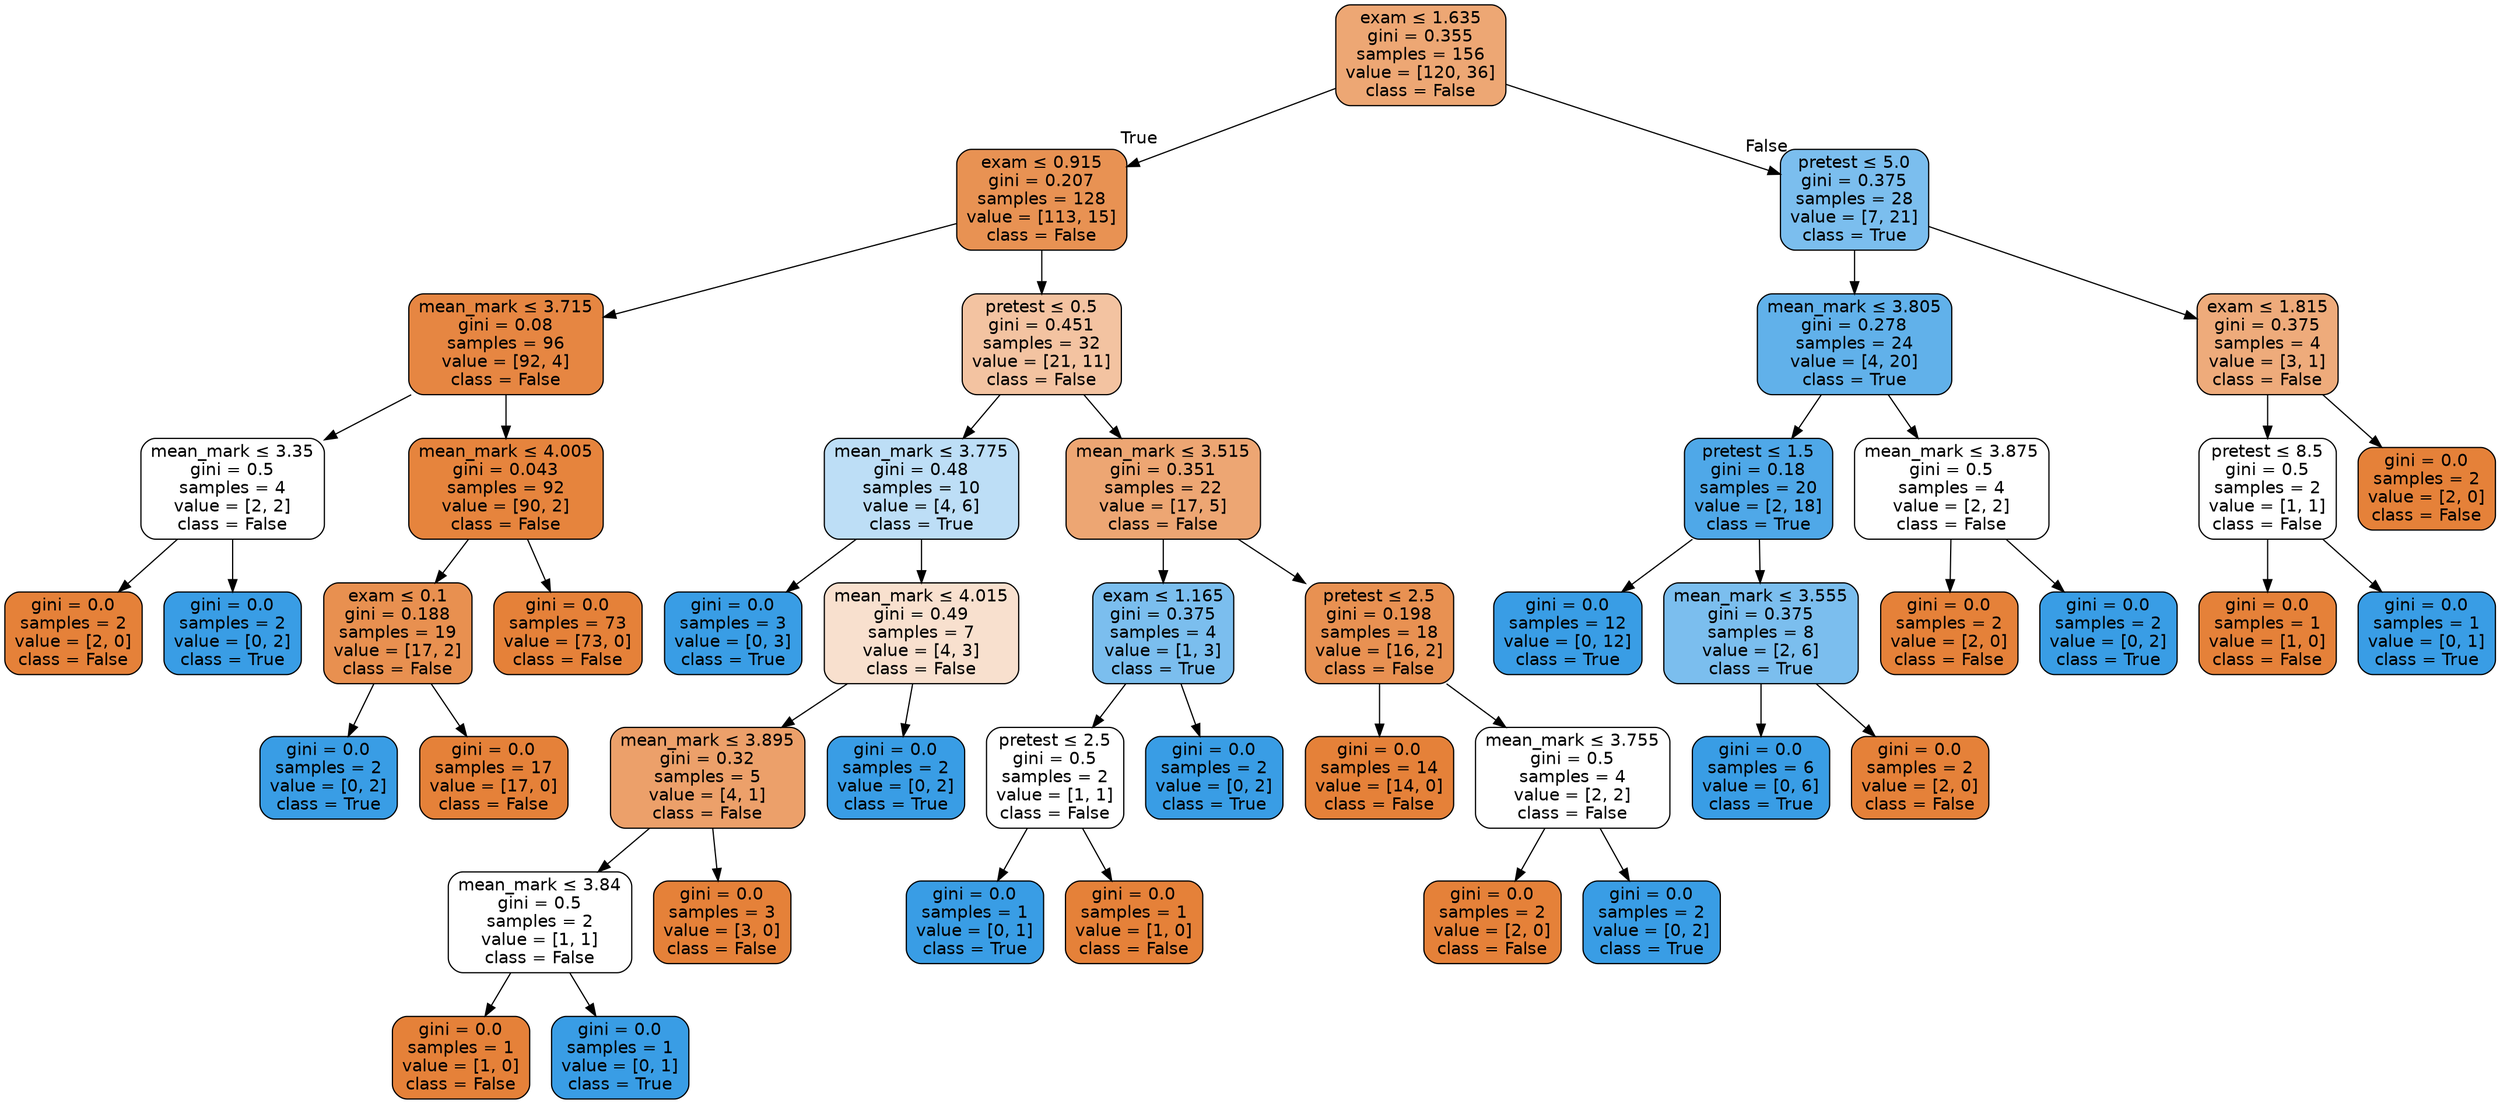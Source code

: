 digraph Tree {
node [shape=box, style="filled, rounded", color="black", fontname=helvetica] ;
edge [fontname=helvetica] ;
0 [label=<exam &le; 1.635<br/>gini = 0.355<br/>samples = 156<br/>value = [120, 36]<br/>class = False>, fillcolor="#eda774"] ;
1 [label=<exam &le; 0.915<br/>gini = 0.207<br/>samples = 128<br/>value = [113, 15]<br/>class = False>, fillcolor="#e89253"] ;
0 -> 1 [labeldistance=2.5, labelangle=45, headlabel="True"] ;
2 [label=<mean_mark &le; 3.715<br/>gini = 0.08<br/>samples = 96<br/>value = [92, 4]<br/>class = False>, fillcolor="#e68642"] ;
1 -> 2 ;
3 [label=<mean_mark &le; 3.35<br/>gini = 0.5<br/>samples = 4<br/>value = [2, 2]<br/>class = False>, fillcolor="#ffffff"] ;
2 -> 3 ;
4 [label=<gini = 0.0<br/>samples = 2<br/>value = [2, 0]<br/>class = False>, fillcolor="#e58139"] ;
3 -> 4 ;
5 [label=<gini = 0.0<br/>samples = 2<br/>value = [0, 2]<br/>class = True>, fillcolor="#399de5"] ;
3 -> 5 ;
6 [label=<mean_mark &le; 4.005<br/>gini = 0.043<br/>samples = 92<br/>value = [90, 2]<br/>class = False>, fillcolor="#e6843d"] ;
2 -> 6 ;
7 [label=<exam &le; 0.1<br/>gini = 0.188<br/>samples = 19<br/>value = [17, 2]<br/>class = False>, fillcolor="#e89050"] ;
6 -> 7 ;
8 [label=<gini = 0.0<br/>samples = 2<br/>value = [0, 2]<br/>class = True>, fillcolor="#399de5"] ;
7 -> 8 ;
9 [label=<gini = 0.0<br/>samples = 17<br/>value = [17, 0]<br/>class = False>, fillcolor="#e58139"] ;
7 -> 9 ;
10 [label=<gini = 0.0<br/>samples = 73<br/>value = [73, 0]<br/>class = False>, fillcolor="#e58139"] ;
6 -> 10 ;
11 [label=<pretest &le; 0.5<br/>gini = 0.451<br/>samples = 32<br/>value = [21, 11]<br/>class = False>, fillcolor="#f3c3a1"] ;
1 -> 11 ;
12 [label=<mean_mark &le; 3.775<br/>gini = 0.48<br/>samples = 10<br/>value = [4, 6]<br/>class = True>, fillcolor="#bddef6"] ;
11 -> 12 ;
13 [label=<gini = 0.0<br/>samples = 3<br/>value = [0, 3]<br/>class = True>, fillcolor="#399de5"] ;
12 -> 13 ;
14 [label=<mean_mark &le; 4.015<br/>gini = 0.49<br/>samples = 7<br/>value = [4, 3]<br/>class = False>, fillcolor="#f8e0ce"] ;
12 -> 14 ;
15 [label=<mean_mark &le; 3.895<br/>gini = 0.32<br/>samples = 5<br/>value = [4, 1]<br/>class = False>, fillcolor="#eca06a"] ;
14 -> 15 ;
16 [label=<mean_mark &le; 3.84<br/>gini = 0.5<br/>samples = 2<br/>value = [1, 1]<br/>class = False>, fillcolor="#ffffff"] ;
15 -> 16 ;
17 [label=<gini = 0.0<br/>samples = 1<br/>value = [1, 0]<br/>class = False>, fillcolor="#e58139"] ;
16 -> 17 ;
18 [label=<gini = 0.0<br/>samples = 1<br/>value = [0, 1]<br/>class = True>, fillcolor="#399de5"] ;
16 -> 18 ;
19 [label=<gini = 0.0<br/>samples = 3<br/>value = [3, 0]<br/>class = False>, fillcolor="#e58139"] ;
15 -> 19 ;
20 [label=<gini = 0.0<br/>samples = 2<br/>value = [0, 2]<br/>class = True>, fillcolor="#399de5"] ;
14 -> 20 ;
21 [label=<mean_mark &le; 3.515<br/>gini = 0.351<br/>samples = 22<br/>value = [17, 5]<br/>class = False>, fillcolor="#eda673"] ;
11 -> 21 ;
22 [label=<exam &le; 1.165<br/>gini = 0.375<br/>samples = 4<br/>value = [1, 3]<br/>class = True>, fillcolor="#7bbeee"] ;
21 -> 22 ;
23 [label=<pretest &le; 2.5<br/>gini = 0.5<br/>samples = 2<br/>value = [1, 1]<br/>class = False>, fillcolor="#ffffff"] ;
22 -> 23 ;
24 [label=<gini = 0.0<br/>samples = 1<br/>value = [0, 1]<br/>class = True>, fillcolor="#399de5"] ;
23 -> 24 ;
25 [label=<gini = 0.0<br/>samples = 1<br/>value = [1, 0]<br/>class = False>, fillcolor="#e58139"] ;
23 -> 25 ;
26 [label=<gini = 0.0<br/>samples = 2<br/>value = [0, 2]<br/>class = True>, fillcolor="#399de5"] ;
22 -> 26 ;
27 [label=<pretest &le; 2.5<br/>gini = 0.198<br/>samples = 18<br/>value = [16, 2]<br/>class = False>, fillcolor="#e89152"] ;
21 -> 27 ;
28 [label=<gini = 0.0<br/>samples = 14<br/>value = [14, 0]<br/>class = False>, fillcolor="#e58139"] ;
27 -> 28 ;
29 [label=<mean_mark &le; 3.755<br/>gini = 0.5<br/>samples = 4<br/>value = [2, 2]<br/>class = False>, fillcolor="#ffffff"] ;
27 -> 29 ;
30 [label=<gini = 0.0<br/>samples = 2<br/>value = [2, 0]<br/>class = False>, fillcolor="#e58139"] ;
29 -> 30 ;
31 [label=<gini = 0.0<br/>samples = 2<br/>value = [0, 2]<br/>class = True>, fillcolor="#399de5"] ;
29 -> 31 ;
32 [label=<pretest &le; 5.0<br/>gini = 0.375<br/>samples = 28<br/>value = [7, 21]<br/>class = True>, fillcolor="#7bbeee"] ;
0 -> 32 [labeldistance=2.5, labelangle=-45, headlabel="False"] ;
33 [label=<mean_mark &le; 3.805<br/>gini = 0.278<br/>samples = 24<br/>value = [4, 20]<br/>class = True>, fillcolor="#61b1ea"] ;
32 -> 33 ;
34 [label=<pretest &le; 1.5<br/>gini = 0.18<br/>samples = 20<br/>value = [2, 18]<br/>class = True>, fillcolor="#4fa8e8"] ;
33 -> 34 ;
35 [label=<gini = 0.0<br/>samples = 12<br/>value = [0, 12]<br/>class = True>, fillcolor="#399de5"] ;
34 -> 35 ;
36 [label=<mean_mark &le; 3.555<br/>gini = 0.375<br/>samples = 8<br/>value = [2, 6]<br/>class = True>, fillcolor="#7bbeee"] ;
34 -> 36 ;
37 [label=<gini = 0.0<br/>samples = 6<br/>value = [0, 6]<br/>class = True>, fillcolor="#399de5"] ;
36 -> 37 ;
38 [label=<gini = 0.0<br/>samples = 2<br/>value = [2, 0]<br/>class = False>, fillcolor="#e58139"] ;
36 -> 38 ;
39 [label=<mean_mark &le; 3.875<br/>gini = 0.5<br/>samples = 4<br/>value = [2, 2]<br/>class = False>, fillcolor="#ffffff"] ;
33 -> 39 ;
40 [label=<gini = 0.0<br/>samples = 2<br/>value = [2, 0]<br/>class = False>, fillcolor="#e58139"] ;
39 -> 40 ;
41 [label=<gini = 0.0<br/>samples = 2<br/>value = [0, 2]<br/>class = True>, fillcolor="#399de5"] ;
39 -> 41 ;
42 [label=<exam &le; 1.815<br/>gini = 0.375<br/>samples = 4<br/>value = [3, 1]<br/>class = False>, fillcolor="#eeab7b"] ;
32 -> 42 ;
43 [label=<pretest &le; 8.5<br/>gini = 0.5<br/>samples = 2<br/>value = [1, 1]<br/>class = False>, fillcolor="#ffffff"] ;
42 -> 43 ;
44 [label=<gini = 0.0<br/>samples = 1<br/>value = [1, 0]<br/>class = False>, fillcolor="#e58139"] ;
43 -> 44 ;
45 [label=<gini = 0.0<br/>samples = 1<br/>value = [0, 1]<br/>class = True>, fillcolor="#399de5"] ;
43 -> 45 ;
46 [label=<gini = 0.0<br/>samples = 2<br/>value = [2, 0]<br/>class = False>, fillcolor="#e58139"] ;
42 -> 46 ;
}
